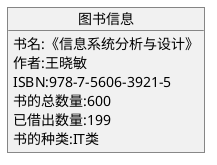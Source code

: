 @startuml

object 图书信息 {
书名:《信息系统分析与设计》
作者:王晓敏
ISBN:978-7-5606-3921-5
书的总数量:600
已借出数量:199
书的种类:IT类
}

@enduml